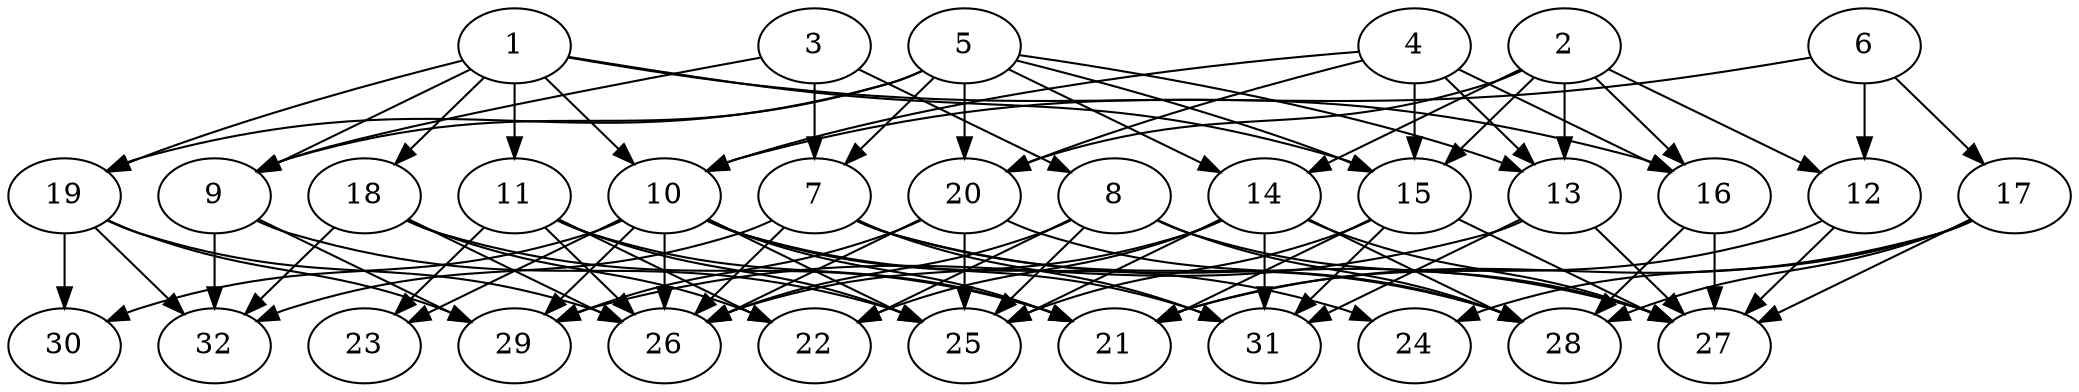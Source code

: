 // DAG (tier=2-normal, mode=data, n=32, ccr=0.414, fat=0.678, density=0.536, regular=0.480, jump=0.127, mindata=2097152, maxdata=16777216)
// DAG automatically generated by daggen at Sun Aug 24 16:33:34 2025
// /home/ermia/Project/Environments/daggen/bin/daggen --dot --ccr 0.414 --fat 0.678 --regular 0.480 --density 0.536 --jump 0.127 --mindata 2097152 --maxdata 16777216 -n 32 
digraph G {
  1 [size="32410076355846812", alpha="0.10", expect_size="16205038177923406"]
  1 -> 9 [size ="667301695193088"]
  1 -> 10 [size ="667301695193088"]
  1 -> 11 [size ="667301695193088"]
  1 -> 15 [size ="667301695193088"]
  1 -> 16 [size ="667301695193088"]
  1 -> 18 [size ="667301695193088"]
  1 -> 19 [size ="667301695193088"]
  2 [size="49387011956077768", alpha="0.07", expect_size="24693505978038884"]
  2 -> 12 [size ="51843241607168"]
  2 -> 13 [size ="51843241607168"]
  2 -> 14 [size ="51843241607168"]
  2 -> 15 [size ="51843241607168"]
  2 -> 16 [size ="51843241607168"]
  2 -> 20 [size ="51843241607168"]
  3 [size="3710813014047133270016", alpha="0.18", expect_size="1855406507023566635008"]
  3 -> 7 [size ="1917502921637888"]
  3 -> 8 [size ="1917502921637888"]
  3 -> 9 [size ="1917502921637888"]
  4 [size="12129852958271592", alpha="0.11", expect_size="6064926479135796"]
  4 -> 10 [size ="930489766510592"]
  4 -> 13 [size ="930489766510592"]
  4 -> 15 [size ="930489766510592"]
  4 -> 16 [size ="930489766510592"]
  4 -> 20 [size ="930489766510592"]
  5 [size="113738996898570432", alpha="0.15", expect_size="56869498449285216"]
  5 -> 7 [size ="53482618880000"]
  5 -> 9 [size ="53482618880000"]
  5 -> 13 [size ="53482618880000"]
  5 -> 14 [size ="53482618880000"]
  5 -> 15 [size ="53482618880000"]
  5 -> 19 [size ="53482618880000"]
  5 -> 20 [size ="53482618880000"]
  6 [size="24081245941191300", alpha="0.16", expect_size="12040622970595650"]
  6 -> 10 [size ="560204529795072"]
  6 -> 12 [size ="560204529795072"]
  6 -> 17 [size ="560204529795072"]
  7 [size="36175085896208056", alpha="0.11", expect_size="18087542948104028"]
  7 -> 26 [size ="1072279152754688"]
  7 -> 27 [size ="1072279152754688"]
  7 -> 28 [size ="1072279152754688"]
  7 -> 31 [size ="1072279152754688"]
  7 -> 32 [size ="1072279152754688"]
  8 [size="33669255810859584", alpha="0.02", expect_size="16834627905429792"]
  8 -> 22 [size ="1001044268023808"]
  8 -> 25 [size ="1001044268023808"]
  8 -> 26 [size ="1001044268023808"]
  8 -> 27 [size ="1001044268023808"]
  8 -> 28 [size ="1001044268023808"]
  9 [size="5352251442637169", alpha="0.04", expect_size="2676125721318584"]
  9 -> 25 [size ="182085482446848"]
  9 -> 29 [size ="182085482446848"]
  9 -> 32 [size ="182085482446848"]
  10 [size="55370583366155936", alpha="0.11", expect_size="27685291683077968"]
  10 -> 21 [size ="1053582732296192"]
  10 -> 23 [size ="1053582732296192"]
  10 -> 24 [size ="1053582732296192"]
  10 -> 25 [size ="1053582732296192"]
  10 -> 26 [size ="1053582732296192"]
  10 -> 29 [size ="1053582732296192"]
  10 -> 30 [size ="1053582732296192"]
  10 -> 31 [size ="1053582732296192"]
  11 [size="31309254840277568", alpha="0.02", expect_size="15654627420138784"]
  11 -> 21 [size ="774544344219648"]
  11 -> 22 [size ="774544344219648"]
  11 -> 23 [size ="774544344219648"]
  11 -> 25 [size ="774544344219648"]
  11 -> 26 [size ="774544344219648"]
  12 [size="69007995100738128", alpha="0.14", expect_size="34503997550369064"]
  12 -> 21 [size ="1135983357591552"]
  12 -> 27 [size ="1135983357591552"]
  13 [size="68643893424473040", alpha="0.02", expect_size="34321946712236520"]
  13 -> 27 [size ="1196911964979200"]
  13 -> 29 [size ="1196911964979200"]
  13 -> 31 [size ="1196911964979200"]
  14 [size="46313776954098736", alpha="0.03", expect_size="23156888477049368"]
  14 -> 22 [size ="725842795692032"]
  14 -> 25 [size ="725842795692032"]
  14 -> 26 [size ="725842795692032"]
  14 -> 27 [size ="725842795692032"]
  14 -> 28 [size ="725842795692032"]
  14 -> 31 [size ="725842795692032"]
  15 [size="20494659216405444", alpha="0.02", expect_size="10247329608202722"]
  15 -> 21 [size ="618547172605952"]
  15 -> 25 [size ="618547172605952"]
  15 -> 27 [size ="618547172605952"]
  15 -> 31 [size ="618547172605952"]
  16 [size="891332045858963328", alpha="0.02", expect_size="445666022929481664"]
  16 -> 27 [size ="1898526002905088"]
  16 -> 28 [size ="1898526002905088"]
  17 [size="27883098391024292", alpha="0.01", expect_size="13941549195512146"]
  17 -> 21 [size ="535931798945792"]
  17 -> 24 [size ="535931798945792"]
  17 -> 27 [size ="535931798945792"]
  17 -> 28 [size ="535931798945792"]
  18 [size="2399832919593935872", alpha="0.02", expect_size="1199916459796967936"]
  18 -> 21 [size ="905219252682752"]
  18 -> 22 [size ="905219252682752"]
  18 -> 26 [size ="905219252682752"]
  18 -> 32 [size ="905219252682752"]
  19 [size="659644458585842253824", alpha="0.02", expect_size="329822229292921126912"]
  19 -> 26 [size ="606219542724608"]
  19 -> 29 [size ="606219542724608"]
  19 -> 30 [size ="606219542724608"]
  19 -> 32 [size ="606219542724608"]
  20 [size="10835879593240428544", alpha="0.14", expect_size="5417939796620214272"]
  20 -> 25 [size ="39174136659968"]
  20 -> 26 [size ="39174136659968"]
  20 -> 28 [size ="39174136659968"]
  20 -> 29 [size ="39174136659968"]
  21 [size="2323263341272860983296", alpha="0.05", expect_size="1161631670636430491648"]
  22 [size="15552416501293930", alpha="0.15", expect_size="7776208250646965"]
  23 [size="2433109105207101", alpha="0.01", expect_size="1216554552603550"]
  24 [size="86326508867450568704", alpha="0.11", expect_size="43163254433725284352"]
  25 [size="2361351080101353984", alpha="0.07", expect_size="1180675540050676992"]
  26 [size="369449009641574784", alpha="0.16", expect_size="184724504820787392"]
  27 [size="268997648389909774336", alpha="0.06", expect_size="134498824194954887168"]
  28 [size="43609209486993776", alpha="0.07", expect_size="21804604743496888"]
  29 [size="12726366055170048000", alpha="0.06", expect_size="6363183027585024000"]
  30 [size="980581466937011208192", alpha="0.14", expect_size="490290733468505604096"]
  31 [size="8275045519023880", alpha="0.06", expect_size="4137522759511940"]
  32 [size="5062074732113360896", alpha="0.13", expect_size="2531037366056680448"]
}
